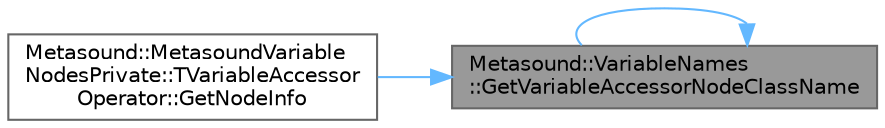 digraph "Metasound::VariableNames::GetVariableAccessorNodeClassName"
{
 // INTERACTIVE_SVG=YES
 // LATEX_PDF_SIZE
  bgcolor="transparent";
  edge [fontname=Helvetica,fontsize=10,labelfontname=Helvetica,labelfontsize=10];
  node [fontname=Helvetica,fontsize=10,shape=box,height=0.2,width=0.4];
  rankdir="RL";
  Node1 [id="Node000001",label="Metasound::VariableNames\l::GetVariableAccessorNodeClassName",height=0.2,width=0.4,color="gray40", fillcolor="grey60", style="filled", fontcolor="black",tooltip="Class name for variable accessor node."];
  Node1 -> Node2 [id="edge1_Node000001_Node000002",dir="back",color="steelblue1",style="solid",tooltip=" "];
  Node2 [id="Node000002",label="Metasound::MetasoundVariable\lNodesPrivate::TVariableAccessor\lOperator::GetNodeInfo",height=0.2,width=0.4,color="grey40", fillcolor="white", style="filled",URL="$da/def/classMetasound_1_1MetasoundVariableNodesPrivate_1_1TVariableAccessorOperator.html#ac2df5ec6ddac392642e243ba41ac7e98",tooltip=" "];
  Node1 -> Node1 [id="edge2_Node000001_Node000001",dir="back",color="steelblue1",style="solid",tooltip=" "];
}
